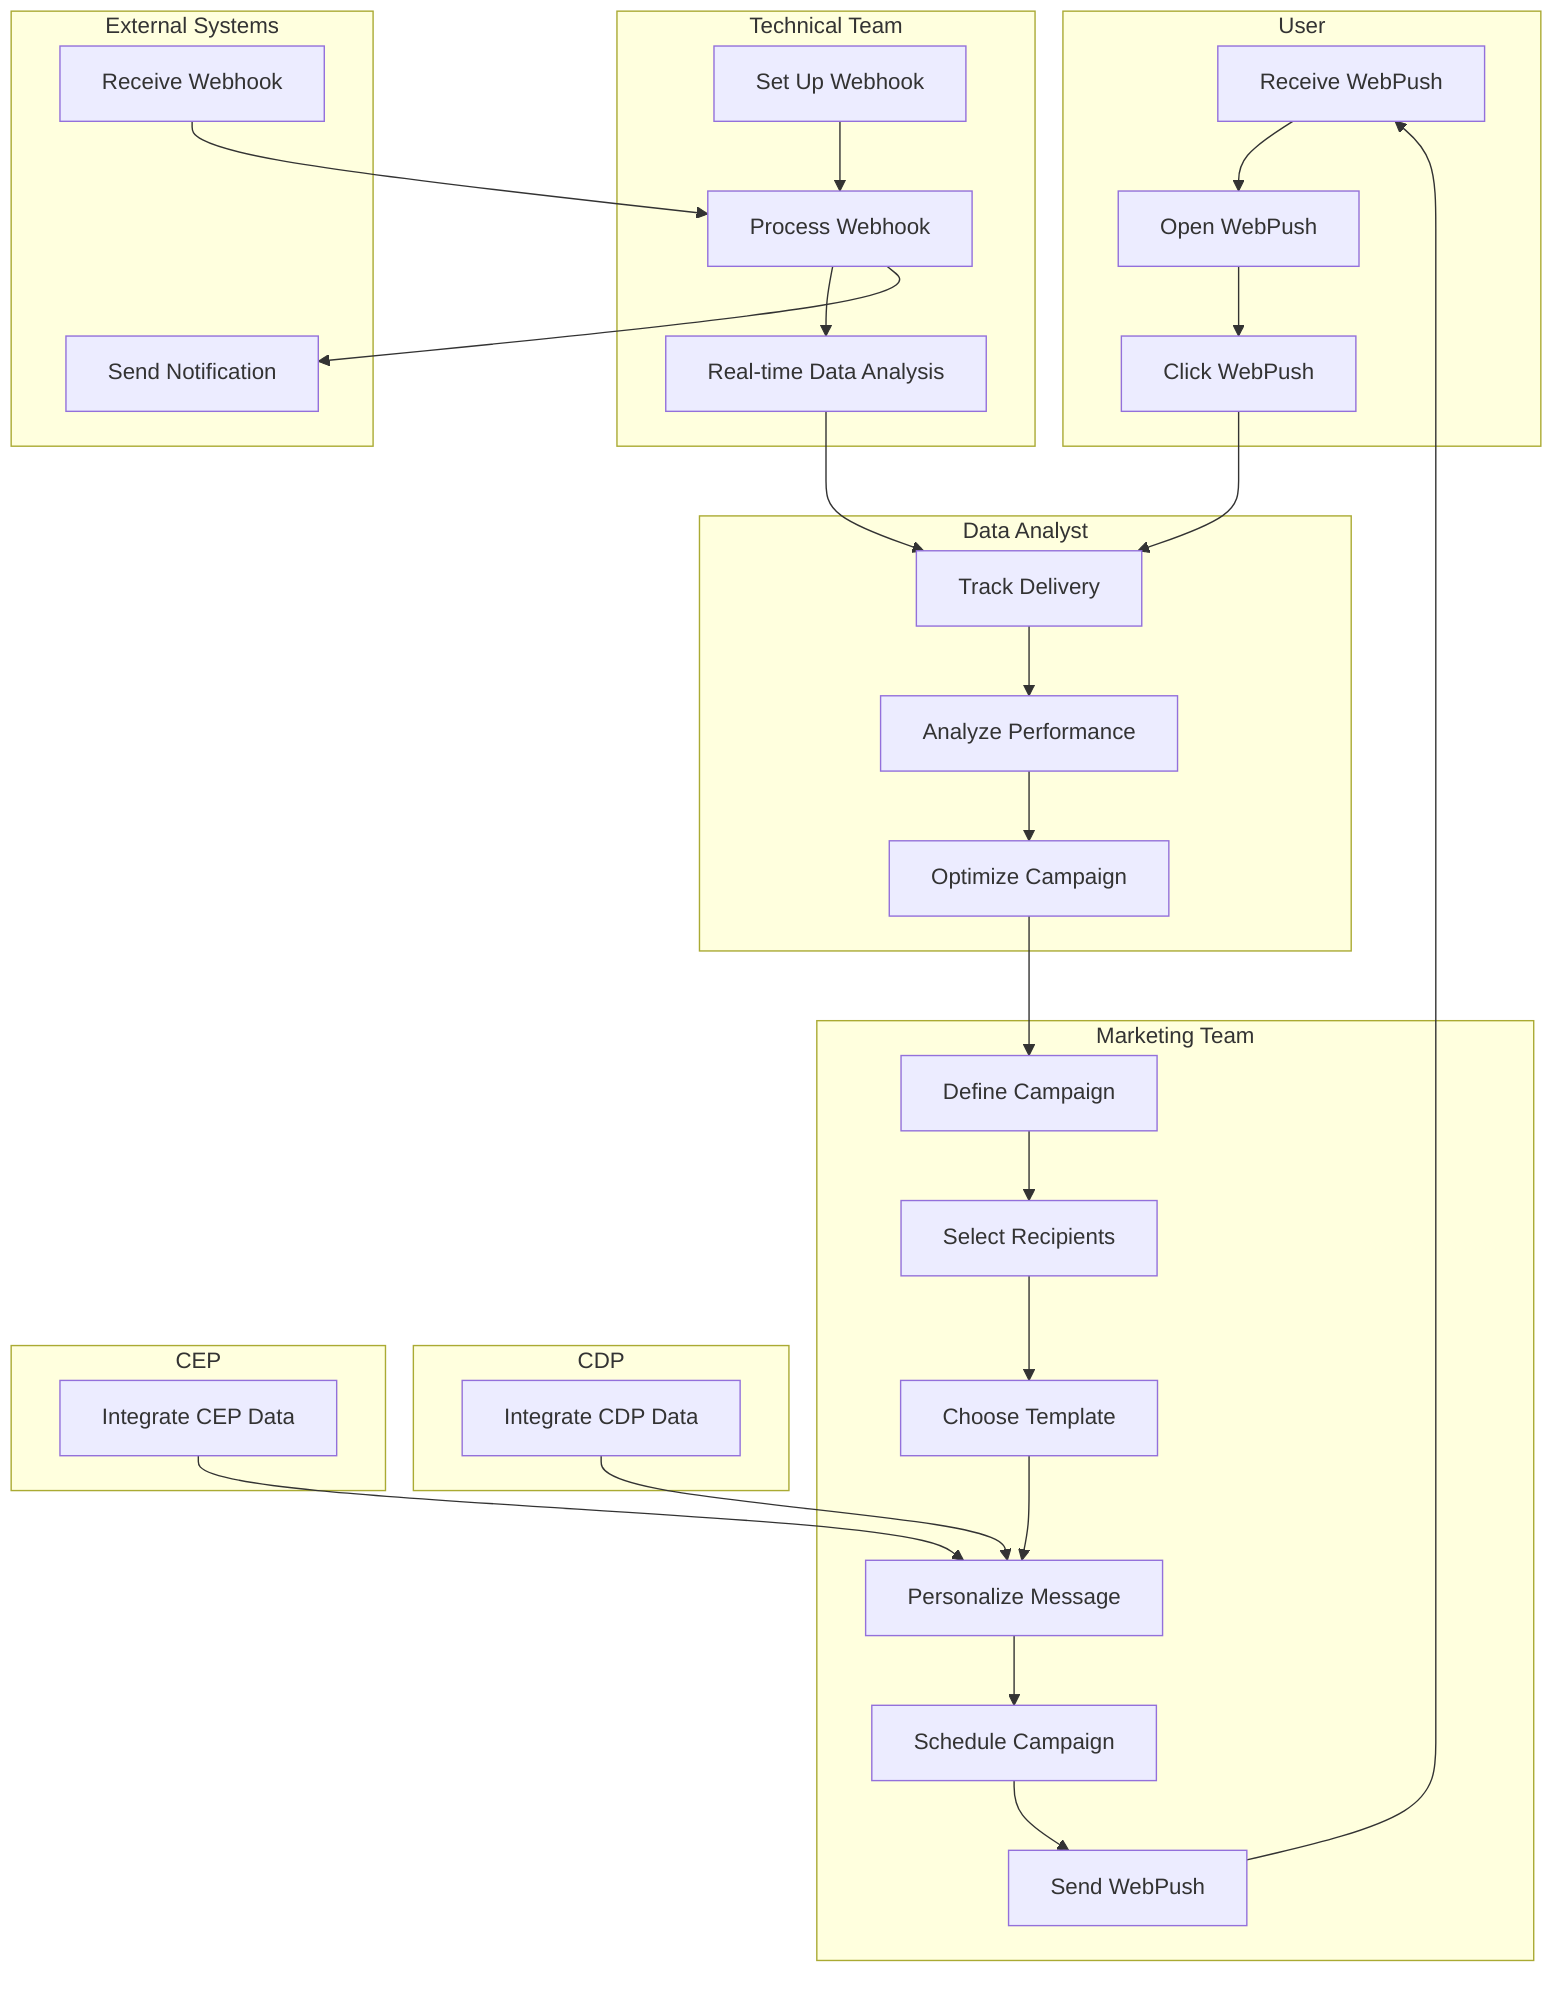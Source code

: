 flowchart TD
    subgraph User
        direction TB
        U1[Receive WebPush]
        U2[Open WebPush]
        U3[Click WebPush]
    end

    subgraph Marketing Team
        direction TB
        M1[Define Campaign]
        M2[Select Recipients]
        M3[Choose Template]
        M4[Personalize Message]
        M5[Schedule Campaign]
        M6[Send WebPush]
    end

    subgraph Data Analyst
        direction TB
        D1[Track Delivery]
        D2[Analyze Performance]
        D3[Optimize Campaign]
    end

    subgraph Technical Team
        direction TB
        T1[Set Up Webhook]
        T2[Process Webhook]
        T3[Real-time Data Analysis]
    end

    subgraph CDP
        direction TB
        C1[Integrate CDP Data]
    end

    subgraph CEP
        direction TB
        E1[Integrate CEP Data]
    end

    subgraph External Systems
        direction TB
        ES1[Receive Webhook]
        ES2[Send Notification]
    end

    %% Connections between swimlanes
    M1 --> M2
    M2 --> M3
    M3 --> M4
    M4 --> M5
    M5 --> M6
    M6 --> U1
    U1 --> U2
    U2 --> U3
    U3 --> D1
    D1 --> D2
    D2 --> D3
    D3 --> M1
    T1 --> T2
    T2 --> T3
    T3 --> D1
    C1 --> M4
    E1 --> M4
    ES1 --> T2
    T2 --> ES2